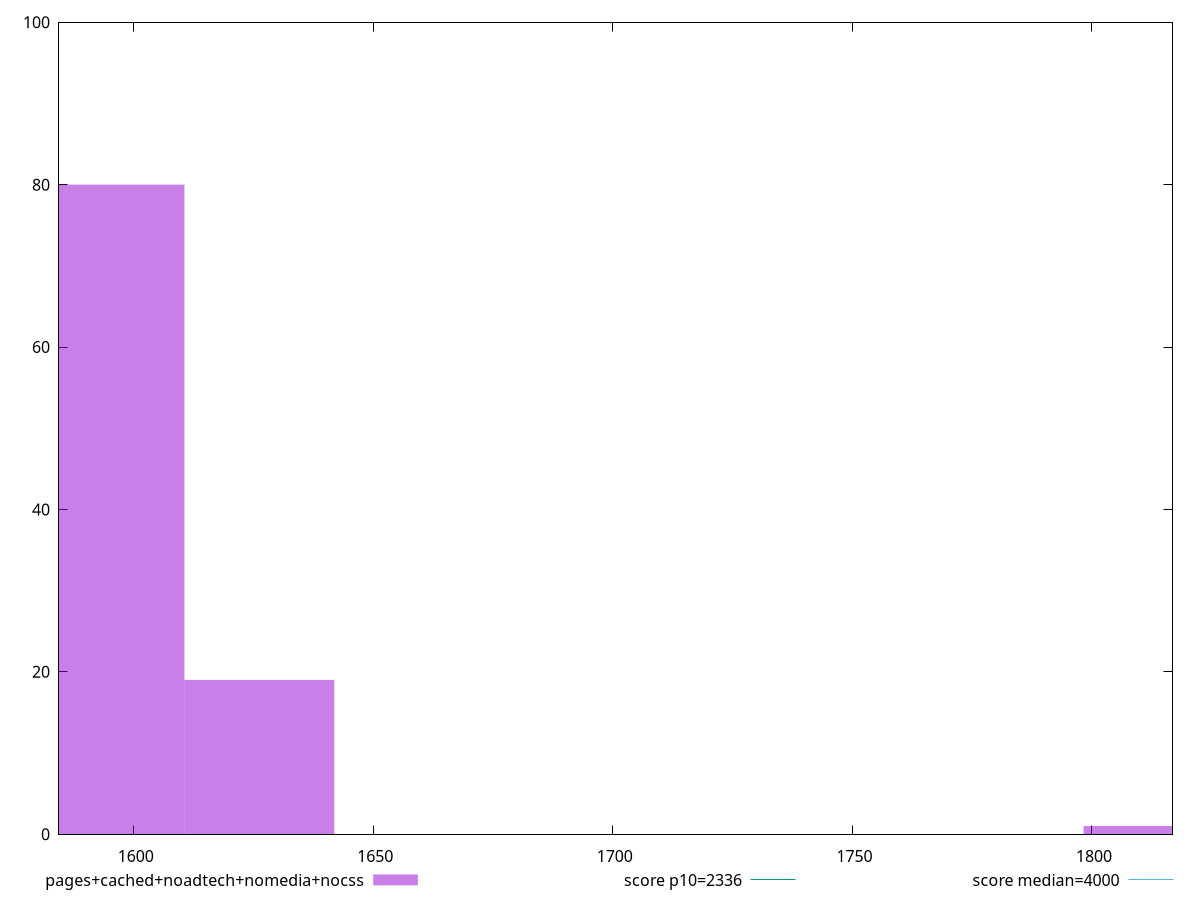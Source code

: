 reset

$pagesCachedNoadtechNomediaNocss <<EOF
1813.8781342162924 1
1594.9618076729466 80
1626.2355686077103 19
EOF

set key outside below
set boxwidth 31.27376093476366
set xrange [1584.4194:1816.8045000000002]
set yrange [0:100]
set trange [0:100]
set style fill transparent solid 0.5 noborder

set parametric
set terminal svg size 640, 490 enhanced background rgb 'white'
set output "report_00018_2021-02-10T15-25-16.877Z/first-contentful-paint/comparison/histogram/4_vs_5.svg"

plot $pagesCachedNoadtechNomediaNocss title "pages+cached+noadtech+nomedia+nocss" with boxes, \
     2336,t title "score p10=2336", \
     4000,t title "score median=4000"

reset

